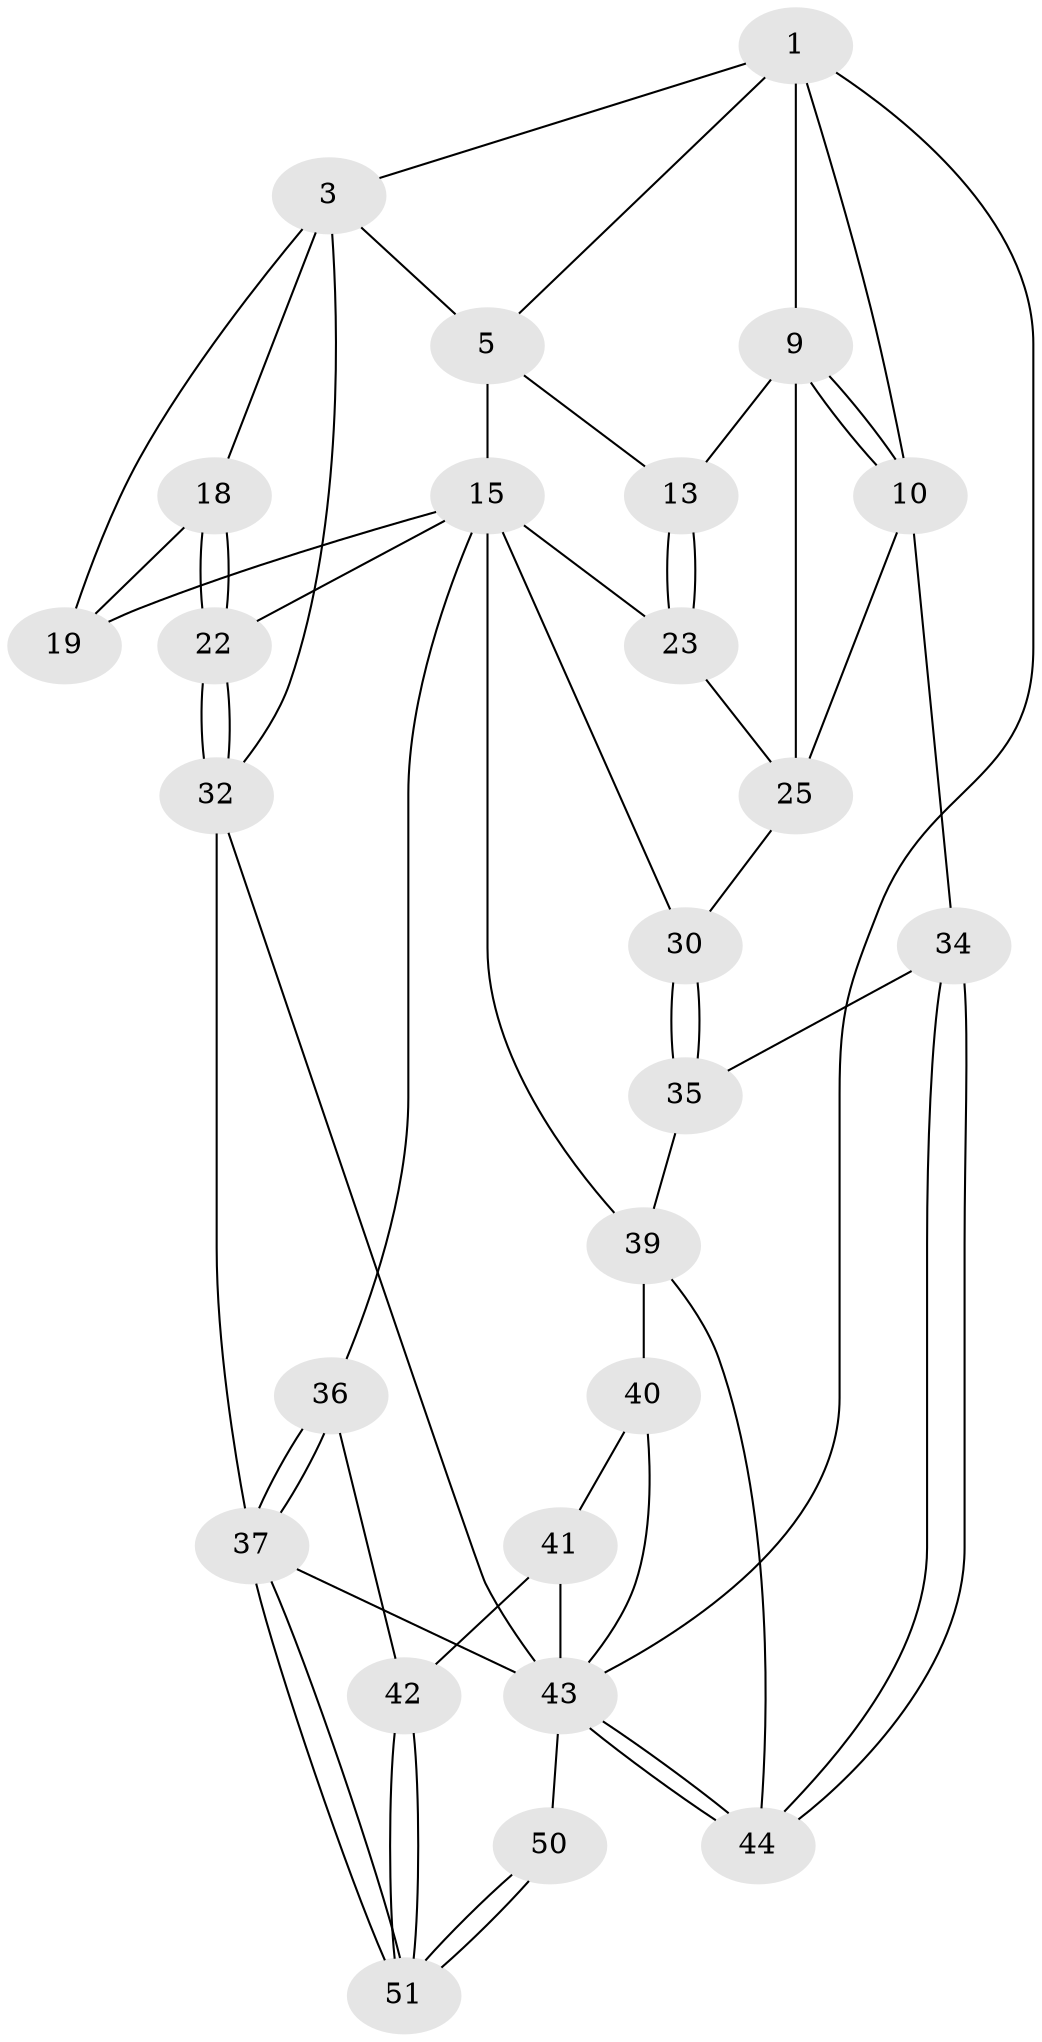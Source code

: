 // original degree distribution, {3: 0.038461538461538464, 5: 0.46153846153846156, 4: 0.28846153846153844, 6: 0.21153846153846154}
// Generated by graph-tools (version 1.1) at 2025/17/03/09/25 04:17:02]
// undirected, 26 vertices, 59 edges
graph export_dot {
graph [start="1"]
  node [color=gray90,style=filled];
  1 [pos="+0.6151743036160098+0",super="+4+2"];
  3 [pos="+0.2409645431796306+0",super="+17+7"];
  5 [pos="+0.6296499657472031+0.09068161817138286",super="+6+14"];
  9 [pos="+1+0.12594145515792027",super="+11"];
  10 [pos="+1+0.11542314067032612",super="+27"];
  13 [pos="+0.7944031804312353+0.3068794010543745"];
  15 [pos="+0.5779288820400186+0.440487314077381",super="+24+16"];
  18 [pos="+0.026357588852959735+0.24348873264358464"];
  19 [pos="+0.21718901274185154+0.16474674184734933"];
  22 [pos="+0.14051811934150563+0.5014821992079778"];
  23 [pos="+0.6676325482230929+0.42479838865622843"];
  25 [pos="+0.8458204510833877+0.36037314362724254",super="+26"];
  30 [pos="+0.8202142453487877+0.5835999417013881"];
  32 [pos="+0.07384946215277884+0.6477881901203163",super="+33"];
  34 [pos="+1+0.5875135631606421"];
  35 [pos="+0.8762277319708318+0.6593463124486062"];
  36 [pos="+0.31064602002491626+0.6785206466633334"];
  37 [pos="+0.1724748869988056+0.7137015902051176",super="+38"];
  39 [pos="+0.625012209255891+0.5813427336531705",super="+45"];
  40 [pos="+0.5236030194963509+0.7039615246530462",super="+47"];
  41 [pos="+0.40975760551140233+0.7113543877229146"];
  42 [pos="+0.40500040255759107+0.7105167483699842"];
  43 [pos="+1+1",super="+52+48"];
  44 [pos="+1+0.956512509886059"];
  50 [pos="+0.48775673820804855+1"];
  51 [pos="+0.4242213770032788+1"];
  1 -- 5;
  1 -- 9 [weight=2];
  1 -- 3;
  1 -- 10;
  1 -- 43;
  3 -- 18;
  3 -- 19;
  3 -- 5;
  3 -- 32;
  5 -- 13;
  5 -- 15 [weight=2];
  9 -- 10;
  9 -- 10;
  9 -- 13;
  9 -- 25;
  10 -- 25 [weight=2];
  10 -- 34;
  13 -- 23;
  13 -- 23;
  15 -- 23;
  15 -- 39;
  15 -- 30;
  15 -- 19;
  15 -- 36;
  15 -- 22;
  18 -- 19;
  18 -- 22;
  18 -- 22;
  22 -- 32;
  22 -- 32;
  23 -- 25;
  25 -- 30;
  30 -- 35;
  30 -- 35;
  32 -- 37;
  32 -- 43;
  34 -- 35;
  34 -- 44;
  34 -- 44;
  35 -- 39;
  36 -- 37;
  36 -- 37;
  36 -- 42;
  37 -- 51;
  37 -- 51;
  37 -- 43;
  39 -- 40 [weight=2];
  39 -- 44;
  40 -- 41;
  40 -- 43;
  41 -- 42;
  41 -- 43;
  42 -- 51;
  42 -- 51;
  43 -- 44;
  43 -- 44;
  43 -- 50 [weight=2];
  50 -- 51;
  50 -- 51;
}
